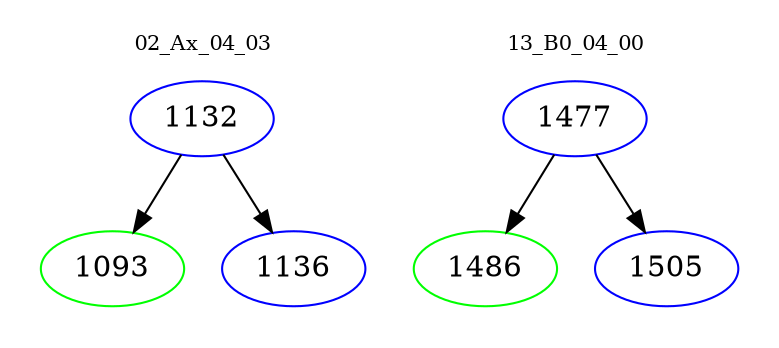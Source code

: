 digraph{
subgraph cluster_0 {
color = white
label = "02_Ax_04_03";
fontsize=10;
T0_1132 [label="1132", color="blue"]
T0_1132 -> T0_1093 [color="black"]
T0_1093 [label="1093", color="green"]
T0_1132 -> T0_1136 [color="black"]
T0_1136 [label="1136", color="blue"]
}
subgraph cluster_1 {
color = white
label = "13_B0_04_00";
fontsize=10;
T1_1477 [label="1477", color="blue"]
T1_1477 -> T1_1486 [color="black"]
T1_1486 [label="1486", color="green"]
T1_1477 -> T1_1505 [color="black"]
T1_1505 [label="1505", color="blue"]
}
}
